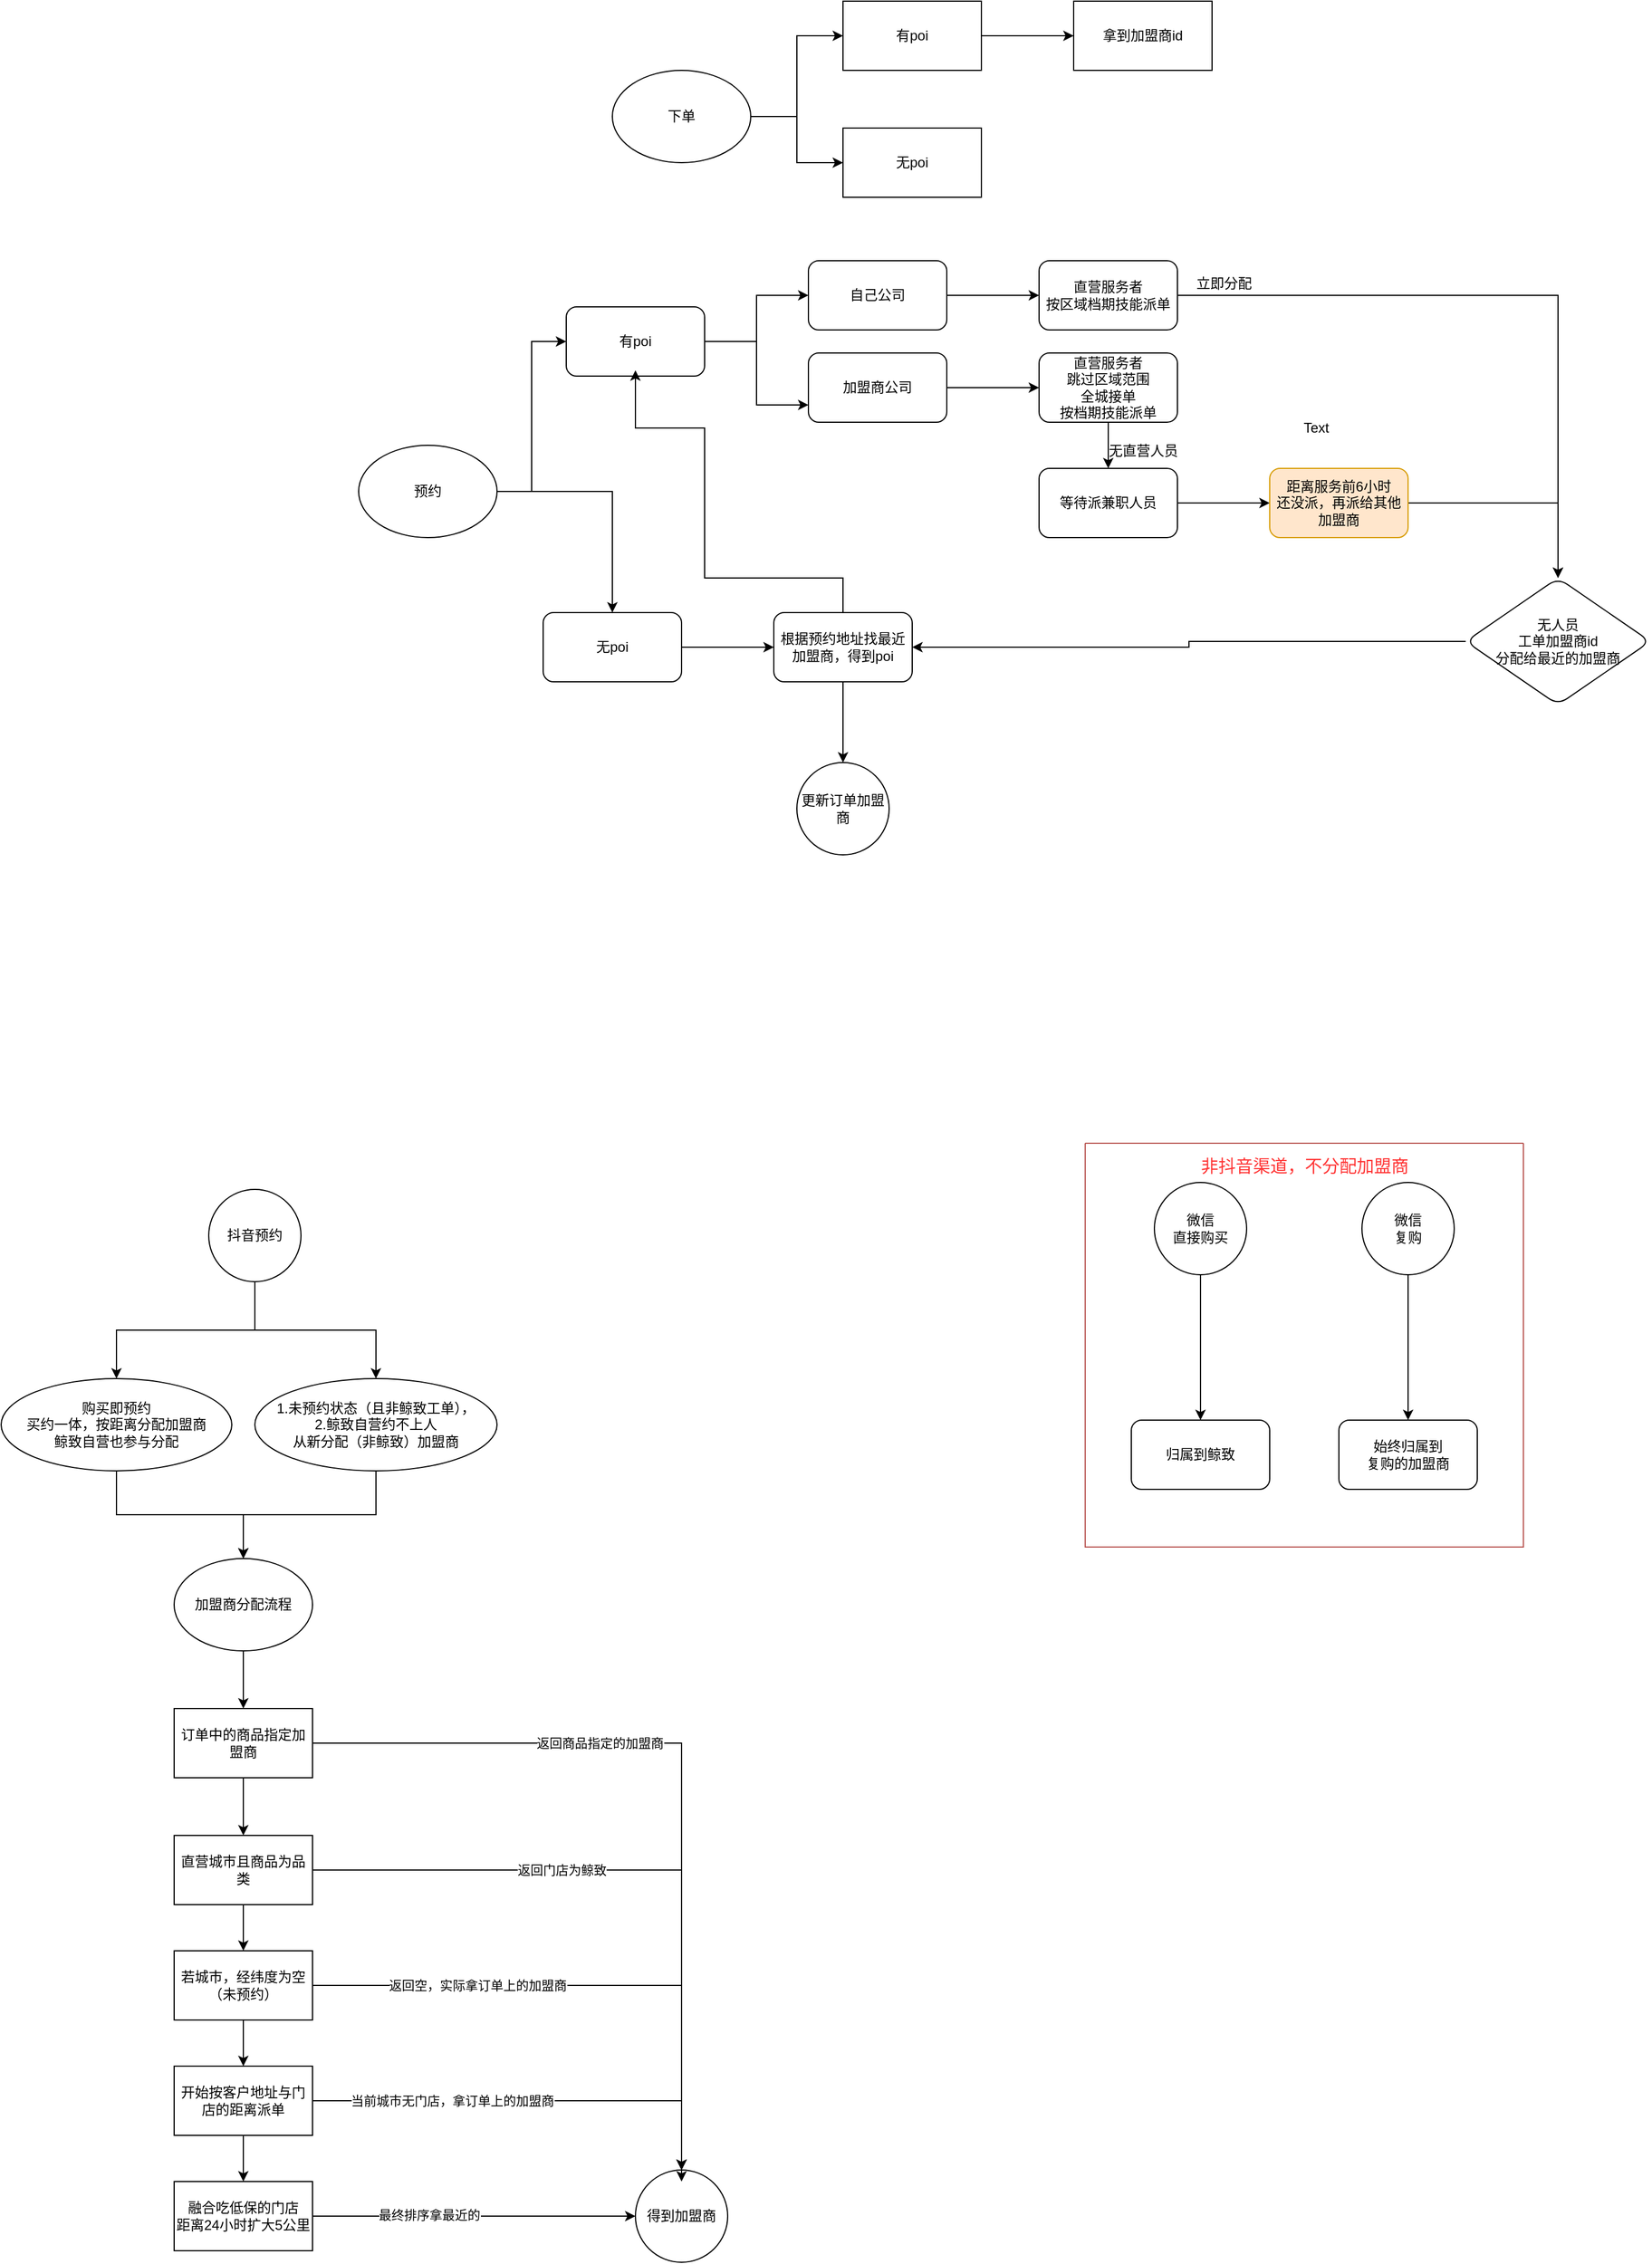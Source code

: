 <mxfile version="21.1.7" type="github">
  <diagram name="第 1 页" id="OWcDPwG_KXpg9vmuoTmE">
    <mxGraphModel dx="2046" dy="618" grid="1" gridSize="10" guides="1" tooltips="1" connect="1" arrows="1" fold="1" page="1" pageScale="1" pageWidth="827" pageHeight="1169" math="0" shadow="0">
      <root>
        <mxCell id="0" />
        <mxCell id="1" parent="0" />
        <mxCell id="Hzm5bCEkPgCa9ctA87gK-7" value="" style="edgeStyle=orthogonalEdgeStyle;rounded=0;orthogonalLoop=1;jettySize=auto;html=1;" parent="1" source="Hzm5bCEkPgCa9ctA87gK-1" target="Hzm5bCEkPgCa9ctA87gK-6" edge="1">
          <mxGeometry relative="1" as="geometry" />
        </mxCell>
        <mxCell id="Hzm5bCEkPgCa9ctA87gK-1" value="有poi" style="rounded=0;whiteSpace=wrap;html=1;" parent="1" vertex="1">
          <mxGeometry y="730" width="120" height="60" as="geometry" />
        </mxCell>
        <mxCell id="Hzm5bCEkPgCa9ctA87gK-4" style="edgeStyle=orthogonalEdgeStyle;rounded=0;orthogonalLoop=1;jettySize=auto;html=1;" parent="1" source="Hzm5bCEkPgCa9ctA87gK-2" target="Hzm5bCEkPgCa9ctA87gK-1" edge="1">
          <mxGeometry relative="1" as="geometry" />
        </mxCell>
        <mxCell id="Hzm5bCEkPgCa9ctA87gK-5" style="edgeStyle=orthogonalEdgeStyle;rounded=0;orthogonalLoop=1;jettySize=auto;html=1;" parent="1" source="Hzm5bCEkPgCa9ctA87gK-2" target="Hzm5bCEkPgCa9ctA87gK-3" edge="1">
          <mxGeometry relative="1" as="geometry" />
        </mxCell>
        <mxCell id="Hzm5bCEkPgCa9ctA87gK-2" value="下单" style="ellipse;whiteSpace=wrap;html=1;" parent="1" vertex="1">
          <mxGeometry x="-200" y="790" width="120" height="80" as="geometry" />
        </mxCell>
        <mxCell id="Hzm5bCEkPgCa9ctA87gK-3" value="无poi" style="rounded=0;whiteSpace=wrap;html=1;" parent="1" vertex="1">
          <mxGeometry y="840" width="120" height="60" as="geometry" />
        </mxCell>
        <mxCell id="Hzm5bCEkPgCa9ctA87gK-6" value="拿到加盟商id" style="rounded=0;whiteSpace=wrap;html=1;" parent="1" vertex="1">
          <mxGeometry x="200" y="730" width="120" height="60" as="geometry" />
        </mxCell>
        <mxCell id="Hzm5bCEkPgCa9ctA87gK-52" style="edgeStyle=orthogonalEdgeStyle;rounded=0;orthogonalLoop=1;jettySize=auto;html=1;entryX=0;entryY=0.5;entryDx=0;entryDy=0;" parent="1" source="Hzm5bCEkPgCa9ctA87gK-48" target="Hzm5bCEkPgCa9ctA87gK-49" edge="1">
          <mxGeometry relative="1" as="geometry" />
        </mxCell>
        <mxCell id="Hzm5bCEkPgCa9ctA87gK-53" style="edgeStyle=orthogonalEdgeStyle;rounded=0;orthogonalLoop=1;jettySize=auto;html=1;" parent="1" source="Hzm5bCEkPgCa9ctA87gK-48" target="Hzm5bCEkPgCa9ctA87gK-51" edge="1">
          <mxGeometry relative="1" as="geometry" />
        </mxCell>
        <mxCell id="Hzm5bCEkPgCa9ctA87gK-48" value="预约" style="ellipse;whiteSpace=wrap;html=1;" parent="1" vertex="1">
          <mxGeometry x="-420" y="1115" width="120" height="80" as="geometry" />
        </mxCell>
        <mxCell id="Hzm5bCEkPgCa9ctA87gK-56" style="edgeStyle=orthogonalEdgeStyle;rounded=0;orthogonalLoop=1;jettySize=auto;html=1;entryX=0;entryY=0.5;entryDx=0;entryDy=0;" parent="1" source="Hzm5bCEkPgCa9ctA87gK-49" target="Hzm5bCEkPgCa9ctA87gK-54" edge="1">
          <mxGeometry relative="1" as="geometry" />
        </mxCell>
        <mxCell id="Hzm5bCEkPgCa9ctA87gK-57" style="edgeStyle=orthogonalEdgeStyle;rounded=0;orthogonalLoop=1;jettySize=auto;html=1;entryX=0;entryY=0.75;entryDx=0;entryDy=0;" parent="1" source="Hzm5bCEkPgCa9ctA87gK-49" target="Hzm5bCEkPgCa9ctA87gK-55" edge="1">
          <mxGeometry relative="1" as="geometry" />
        </mxCell>
        <mxCell id="Hzm5bCEkPgCa9ctA87gK-49" value="有poi" style="rounded=1;whiteSpace=wrap;html=1;" parent="1" vertex="1">
          <mxGeometry x="-240" y="995" width="120" height="60" as="geometry" />
        </mxCell>
        <mxCell id="Hzm5bCEkPgCa9ctA87gK-66" value="" style="edgeStyle=orthogonalEdgeStyle;rounded=0;orthogonalLoop=1;jettySize=auto;html=1;" parent="1" source="Hzm5bCEkPgCa9ctA87gK-51" target="Hzm5bCEkPgCa9ctA87gK-65" edge="1">
          <mxGeometry relative="1" as="geometry" />
        </mxCell>
        <mxCell id="Hzm5bCEkPgCa9ctA87gK-51" value="无poi" style="rounded=1;whiteSpace=wrap;html=1;" parent="1" vertex="1">
          <mxGeometry x="-260" y="1260" width="120" height="60" as="geometry" />
        </mxCell>
        <mxCell id="Hzm5bCEkPgCa9ctA87gK-59" value="" style="edgeStyle=orthogonalEdgeStyle;rounded=0;orthogonalLoop=1;jettySize=auto;html=1;" parent="1" source="Hzm5bCEkPgCa9ctA87gK-54" target="Hzm5bCEkPgCa9ctA87gK-58" edge="1">
          <mxGeometry relative="1" as="geometry" />
        </mxCell>
        <mxCell id="Hzm5bCEkPgCa9ctA87gK-54" value="自己公司" style="rounded=1;whiteSpace=wrap;html=1;" parent="1" vertex="1">
          <mxGeometry x="-30" y="955" width="120" height="60" as="geometry" />
        </mxCell>
        <mxCell id="Hzm5bCEkPgCa9ctA87gK-61" value="" style="edgeStyle=orthogonalEdgeStyle;rounded=0;orthogonalLoop=1;jettySize=auto;html=1;" parent="1" source="Hzm5bCEkPgCa9ctA87gK-55" target="Hzm5bCEkPgCa9ctA87gK-60" edge="1">
          <mxGeometry relative="1" as="geometry" />
        </mxCell>
        <mxCell id="Hzm5bCEkPgCa9ctA87gK-55" value="加盟商公司" style="rounded=1;whiteSpace=wrap;html=1;" parent="1" vertex="1">
          <mxGeometry x="-30" y="1035" width="120" height="60" as="geometry" />
        </mxCell>
        <mxCell id="Hzm5bCEkPgCa9ctA87gK-63" value="" style="edgeStyle=orthogonalEdgeStyle;rounded=0;orthogonalLoop=1;jettySize=auto;html=1;" parent="1" source="Hzm5bCEkPgCa9ctA87gK-58" target="Hzm5bCEkPgCa9ctA87gK-62" edge="1">
          <mxGeometry relative="1" as="geometry" />
        </mxCell>
        <mxCell id="Hzm5bCEkPgCa9ctA87gK-58" value="直营服务者&lt;br&gt;按区域档期技能派单" style="rounded=1;whiteSpace=wrap;html=1;" parent="1" vertex="1">
          <mxGeometry x="170" y="955" width="120" height="60" as="geometry" />
        </mxCell>
        <mxCell id="Hzm5bCEkPgCa9ctA87gK-83" value="" style="edgeStyle=orthogonalEdgeStyle;rounded=0;orthogonalLoop=1;jettySize=auto;html=1;" parent="1" source="Hzm5bCEkPgCa9ctA87gK-60" target="Hzm5bCEkPgCa9ctA87gK-82" edge="1">
          <mxGeometry relative="1" as="geometry" />
        </mxCell>
        <mxCell id="Hzm5bCEkPgCa9ctA87gK-60" value="直营服务者&lt;br style=&quot;border-color: var(--border-color);&quot;&gt;跳过区域范围&lt;br&gt;全城接单&lt;br&gt;按档期技能派单" style="rounded=1;whiteSpace=wrap;html=1;" parent="1" vertex="1">
          <mxGeometry x="170" y="1035" width="120" height="60" as="geometry" />
        </mxCell>
        <mxCell id="Hzm5bCEkPgCa9ctA87gK-87" style="edgeStyle=orthogonalEdgeStyle;rounded=0;orthogonalLoop=1;jettySize=auto;html=1;entryX=1;entryY=0.5;entryDx=0;entryDy=0;" parent="1" source="Hzm5bCEkPgCa9ctA87gK-62" target="Hzm5bCEkPgCa9ctA87gK-65" edge="1">
          <mxGeometry relative="1" as="geometry" />
        </mxCell>
        <mxCell id="Hzm5bCEkPgCa9ctA87gK-62" value="无人员&lt;br&gt;工单加盟商id&lt;br&gt;分配给最近的加盟商" style="rhombus;whiteSpace=wrap;html=1;rounded=1;" parent="1" vertex="1">
          <mxGeometry x="540" y="1230" width="160" height="110" as="geometry" />
        </mxCell>
        <mxCell id="Hzm5bCEkPgCa9ctA87gK-64" value="立即分配" style="text;html=1;align=center;verticalAlign=middle;resizable=0;points=[];autosize=1;strokeColor=none;fillColor=none;" parent="1" vertex="1">
          <mxGeometry x="295" y="960" width="70" height="30" as="geometry" />
        </mxCell>
        <mxCell id="Hzm5bCEkPgCa9ctA87gK-68" value="" style="edgeStyle=orthogonalEdgeStyle;rounded=0;orthogonalLoop=1;jettySize=auto;html=1;" parent="1" source="Hzm5bCEkPgCa9ctA87gK-65" target="Hzm5bCEkPgCa9ctA87gK-67" edge="1">
          <mxGeometry relative="1" as="geometry" />
        </mxCell>
        <mxCell id="Hzm5bCEkPgCa9ctA87gK-71" style="edgeStyle=orthogonalEdgeStyle;rounded=0;orthogonalLoop=1;jettySize=auto;html=1;" parent="1" source="Hzm5bCEkPgCa9ctA87gK-65" edge="1">
          <mxGeometry relative="1" as="geometry">
            <mxPoint x="-180" y="1050" as="targetPoint" />
            <Array as="points">
              <mxPoint y="1230" />
              <mxPoint x="-120" y="1230" />
              <mxPoint x="-120" y="1100" />
              <mxPoint x="-180" y="1100" />
            </Array>
          </mxGeometry>
        </mxCell>
        <mxCell id="Hzm5bCEkPgCa9ctA87gK-65" value="根据预约地址找最近&lt;br&gt;加盟商，得到poi" style="rounded=1;whiteSpace=wrap;html=1;" parent="1" vertex="1">
          <mxGeometry x="-60" y="1260" width="120" height="60" as="geometry" />
        </mxCell>
        <mxCell id="Hzm5bCEkPgCa9ctA87gK-67" value="更新订单加盟商" style="ellipse;whiteSpace=wrap;html=1;rounded=1;" parent="1" vertex="1">
          <mxGeometry x="-40" y="1390" width="80" height="80" as="geometry" />
        </mxCell>
        <mxCell id="Hzm5bCEkPgCa9ctA87gK-85" value="" style="edgeStyle=orthogonalEdgeStyle;rounded=0;orthogonalLoop=1;jettySize=auto;html=1;" parent="1" source="Hzm5bCEkPgCa9ctA87gK-82" target="Hzm5bCEkPgCa9ctA87gK-84" edge="1">
          <mxGeometry relative="1" as="geometry" />
        </mxCell>
        <mxCell id="Hzm5bCEkPgCa9ctA87gK-82" value="等待派兼职人员" style="whiteSpace=wrap;html=1;rounded=1;" parent="1" vertex="1">
          <mxGeometry x="170" y="1135" width="120" height="60" as="geometry" />
        </mxCell>
        <mxCell id="Hzm5bCEkPgCa9ctA87gK-86" style="edgeStyle=orthogonalEdgeStyle;rounded=0;orthogonalLoop=1;jettySize=auto;html=1;entryX=0.5;entryY=0;entryDx=0;entryDy=0;" parent="1" source="Hzm5bCEkPgCa9ctA87gK-84" target="Hzm5bCEkPgCa9ctA87gK-62" edge="1">
          <mxGeometry relative="1" as="geometry" />
        </mxCell>
        <mxCell id="Hzm5bCEkPgCa9ctA87gK-84" value="距离服务前6小时&lt;br&gt;还没派，再派给其他加盟商" style="whiteSpace=wrap;html=1;rounded=1;fillColor=#ffe6cc;strokeColor=#d79b00;" parent="1" vertex="1">
          <mxGeometry x="370" y="1135" width="120" height="60" as="geometry" />
        </mxCell>
        <mxCell id="Hzm5bCEkPgCa9ctA87gK-88" value="无直营人员" style="text;html=1;align=center;verticalAlign=middle;resizable=0;points=[];autosize=1;strokeColor=none;fillColor=none;" parent="1" vertex="1">
          <mxGeometry x="220" y="1105" width="80" height="30" as="geometry" />
        </mxCell>
        <mxCell id="Hzm5bCEkPgCa9ctA87gK-89" value="Text" style="text;html=1;align=center;verticalAlign=middle;resizable=0;points=[];autosize=1;strokeColor=none;fillColor=none;" parent="1" vertex="1">
          <mxGeometry x="385" y="1085" width="50" height="30" as="geometry" />
        </mxCell>
        <mxCell id="PI_-OQLuINP-SNg2zKhc-13" value="" style="edgeStyle=orthogonalEdgeStyle;rounded=0;orthogonalLoop=1;jettySize=auto;html=1;" edge="1" parent="1" source="PI_-OQLuINP-SNg2zKhc-1" target="PI_-OQLuINP-SNg2zKhc-12">
          <mxGeometry relative="1" as="geometry" />
        </mxCell>
        <mxCell id="PI_-OQLuINP-SNg2zKhc-50" style="edgeStyle=orthogonalEdgeStyle;rounded=0;orthogonalLoop=1;jettySize=auto;html=1;entryX=0.5;entryY=0;entryDx=0;entryDy=0;" edge="1" parent="1" source="PI_-OQLuINP-SNg2zKhc-1" target="PI_-OQLuINP-SNg2zKhc-49">
          <mxGeometry relative="1" as="geometry" />
        </mxCell>
        <mxCell id="PI_-OQLuINP-SNg2zKhc-1" value="抖音预约" style="ellipse;whiteSpace=wrap;html=1;aspect=fixed;" vertex="1" parent="1">
          <mxGeometry x="-550" y="1760" width="80" height="80" as="geometry" />
        </mxCell>
        <mxCell id="PI_-OQLuINP-SNg2zKhc-11" style="edgeStyle=orthogonalEdgeStyle;rounded=0;orthogonalLoop=1;jettySize=auto;html=1;entryX=0.5;entryY=0;entryDx=0;entryDy=0;" edge="1" parent="1" source="PI_-OQLuINP-SNg2zKhc-2" target="PI_-OQLuINP-SNg2zKhc-10">
          <mxGeometry relative="1" as="geometry" />
        </mxCell>
        <mxCell id="PI_-OQLuINP-SNg2zKhc-2" value="微信&lt;br&gt;直接购买" style="ellipse;whiteSpace=wrap;html=1;aspect=fixed;" vertex="1" parent="1">
          <mxGeometry x="270" y="1754" width="80" height="80" as="geometry" />
        </mxCell>
        <mxCell id="PI_-OQLuINP-SNg2zKhc-9" value="" style="edgeStyle=orthogonalEdgeStyle;rounded=0;orthogonalLoop=1;jettySize=auto;html=1;" edge="1" parent="1" source="PI_-OQLuINP-SNg2zKhc-5" target="PI_-OQLuINP-SNg2zKhc-8">
          <mxGeometry relative="1" as="geometry" />
        </mxCell>
        <mxCell id="PI_-OQLuINP-SNg2zKhc-5" value="微信&lt;br&gt;复购" style="ellipse;whiteSpace=wrap;html=1;aspect=fixed;" vertex="1" parent="1">
          <mxGeometry x="450" y="1754" width="80" height="80" as="geometry" />
        </mxCell>
        <mxCell id="PI_-OQLuINP-SNg2zKhc-8" value="始终归属到&lt;br&gt;复购的加盟商" style="rounded=1;whiteSpace=wrap;html=1;" vertex="1" parent="1">
          <mxGeometry x="430" y="1960" width="120" height="60" as="geometry" />
        </mxCell>
        <mxCell id="PI_-OQLuINP-SNg2zKhc-10" value="归属到鲸致" style="rounded=1;whiteSpace=wrap;html=1;" vertex="1" parent="1">
          <mxGeometry x="250" y="1960" width="120" height="60" as="geometry" />
        </mxCell>
        <mxCell id="PI_-OQLuINP-SNg2zKhc-61" style="edgeStyle=orthogonalEdgeStyle;rounded=0;orthogonalLoop=1;jettySize=auto;html=1;entryX=0.5;entryY=0;entryDx=0;entryDy=0;" edge="1" parent="1" source="PI_-OQLuINP-SNg2zKhc-12" target="PI_-OQLuINP-SNg2zKhc-16">
          <mxGeometry relative="1" as="geometry" />
        </mxCell>
        <mxCell id="PI_-OQLuINP-SNg2zKhc-12" value="购买即预约&lt;br style=&quot;border-color: var(--border-color);&quot;&gt;买约一体，按距离分配加盟商&lt;br style=&quot;border-color: var(--border-color);&quot;&gt;鲸致自营也参与分配" style="ellipse;whiteSpace=wrap;html=1;" vertex="1" parent="1">
          <mxGeometry x="-730" y="1924" width="200" height="80" as="geometry" />
        </mxCell>
        <mxCell id="PI_-OQLuINP-SNg2zKhc-14" value="" style="swimlane;startSize=0;fillColor=#f8cecc;strokeColor=#b85450;" vertex="1" parent="1">
          <mxGeometry x="210" y="1720" width="380" height="350" as="geometry" />
        </mxCell>
        <mxCell id="PI_-OQLuINP-SNg2zKhc-15" value="&lt;font color=&quot;#ff3333&quot; style=&quot;font-size: 15px;&quot;&gt;非抖音渠道，不分配加盟商&lt;/font&gt;" style="text;html=1;align=center;verticalAlign=middle;resizable=0;points=[];autosize=1;strokeColor=none;fillColor=none;" vertex="1" parent="PI_-OQLuINP-SNg2zKhc-14">
          <mxGeometry x="90" y="4" width="200" height="30" as="geometry" />
        </mxCell>
        <mxCell id="PI_-OQLuINP-SNg2zKhc-18" value="" style="edgeStyle=orthogonalEdgeStyle;rounded=0;orthogonalLoop=1;jettySize=auto;html=1;" edge="1" parent="1" source="PI_-OQLuINP-SNg2zKhc-16" target="PI_-OQLuINP-SNg2zKhc-17">
          <mxGeometry relative="1" as="geometry" />
        </mxCell>
        <mxCell id="PI_-OQLuINP-SNg2zKhc-16" value="加盟商分配流程" style="ellipse;whiteSpace=wrap;html=1;" vertex="1" parent="1">
          <mxGeometry x="-580" y="2080" width="120" height="80" as="geometry" />
        </mxCell>
        <mxCell id="PI_-OQLuINP-SNg2zKhc-20" value="" style="edgeStyle=orthogonalEdgeStyle;rounded=0;orthogonalLoop=1;jettySize=auto;html=1;" edge="1" parent="1" source="PI_-OQLuINP-SNg2zKhc-17" target="PI_-OQLuINP-SNg2zKhc-19">
          <mxGeometry relative="1" as="geometry" />
        </mxCell>
        <mxCell id="PI_-OQLuINP-SNg2zKhc-22" value="" style="edgeStyle=orthogonalEdgeStyle;rounded=0;orthogonalLoop=1;jettySize=auto;html=1;" edge="1" parent="1" source="PI_-OQLuINP-SNg2zKhc-17" target="PI_-OQLuINP-SNg2zKhc-21">
          <mxGeometry relative="1" as="geometry" />
        </mxCell>
        <mxCell id="PI_-OQLuINP-SNg2zKhc-25" value="返回商品指定的加盟商" style="edgeLabel;html=1;align=center;verticalAlign=middle;resizable=0;points=[];" vertex="1" connectable="0" parent="PI_-OQLuINP-SNg2zKhc-22">
          <mxGeometry x="-0.275" relative="1" as="geometry">
            <mxPoint x="-1" as="offset" />
          </mxGeometry>
        </mxCell>
        <mxCell id="PI_-OQLuINP-SNg2zKhc-17" value="订单中的商品指定加盟商" style="whiteSpace=wrap;html=1;" vertex="1" parent="1">
          <mxGeometry x="-580" y="2210" width="120" height="60" as="geometry" />
        </mxCell>
        <mxCell id="PI_-OQLuINP-SNg2zKhc-23" style="edgeStyle=orthogonalEdgeStyle;rounded=0;orthogonalLoop=1;jettySize=auto;html=1;entryX=0.5;entryY=0;entryDx=0;entryDy=0;" edge="1" parent="1" source="PI_-OQLuINP-SNg2zKhc-19" target="PI_-OQLuINP-SNg2zKhc-21">
          <mxGeometry relative="1" as="geometry">
            <Array as="points">
              <mxPoint x="-140" y="2350" />
            </Array>
          </mxGeometry>
        </mxCell>
        <mxCell id="PI_-OQLuINP-SNg2zKhc-24" value="返回门店为鲸致" style="edgeLabel;html=1;align=center;verticalAlign=middle;resizable=0;points=[];" vertex="1" connectable="0" parent="PI_-OQLuINP-SNg2zKhc-23">
          <mxGeometry x="-0.123" y="4" relative="1" as="geometry">
            <mxPoint x="-39" y="4" as="offset" />
          </mxGeometry>
        </mxCell>
        <mxCell id="PI_-OQLuINP-SNg2zKhc-27" value="" style="edgeStyle=orthogonalEdgeStyle;rounded=0;orthogonalLoop=1;jettySize=auto;html=1;" edge="1" parent="1" source="PI_-OQLuINP-SNg2zKhc-19" target="PI_-OQLuINP-SNg2zKhc-26">
          <mxGeometry relative="1" as="geometry" />
        </mxCell>
        <mxCell id="PI_-OQLuINP-SNg2zKhc-19" value="直营城市且商品为品类" style="whiteSpace=wrap;html=1;" vertex="1" parent="1">
          <mxGeometry x="-580" y="2320" width="120" height="60" as="geometry" />
        </mxCell>
        <mxCell id="PI_-OQLuINP-SNg2zKhc-21" value="得到加盟商" style="ellipse;whiteSpace=wrap;html=1;" vertex="1" parent="1">
          <mxGeometry x="-180" y="2610" width="80" height="80" as="geometry" />
        </mxCell>
        <mxCell id="PI_-OQLuINP-SNg2zKhc-28" style="edgeStyle=orthogonalEdgeStyle;rounded=0;orthogonalLoop=1;jettySize=auto;html=1;" edge="1" parent="1" source="PI_-OQLuINP-SNg2zKhc-26">
          <mxGeometry relative="1" as="geometry">
            <mxPoint x="-140" y="2610" as="targetPoint" />
            <Array as="points">
              <mxPoint x="-140" y="2450" />
            </Array>
          </mxGeometry>
        </mxCell>
        <mxCell id="PI_-OQLuINP-SNg2zKhc-29" value="返回空，实际拿订单上的加盟商" style="edgeLabel;html=1;align=center;verticalAlign=middle;resizable=0;points=[];" vertex="1" connectable="0" parent="PI_-OQLuINP-SNg2zKhc-28">
          <mxGeometry x="-0.631" y="3" relative="1" as="geometry">
            <mxPoint x="54" y="3" as="offset" />
          </mxGeometry>
        </mxCell>
        <mxCell id="PI_-OQLuINP-SNg2zKhc-31" value="" style="edgeStyle=orthogonalEdgeStyle;rounded=0;orthogonalLoop=1;jettySize=auto;html=1;" edge="1" parent="1" source="PI_-OQLuINP-SNg2zKhc-26" target="PI_-OQLuINP-SNg2zKhc-30">
          <mxGeometry relative="1" as="geometry" />
        </mxCell>
        <mxCell id="PI_-OQLuINP-SNg2zKhc-26" value="若城市，经纬度为空（未预约）" style="whiteSpace=wrap;html=1;" vertex="1" parent="1">
          <mxGeometry x="-580" y="2420" width="120" height="60" as="geometry" />
        </mxCell>
        <mxCell id="PI_-OQLuINP-SNg2zKhc-33" value="" style="edgeStyle=orthogonalEdgeStyle;rounded=0;orthogonalLoop=1;jettySize=auto;html=1;" edge="1" parent="1" source="PI_-OQLuINP-SNg2zKhc-30" target="PI_-OQLuINP-SNg2zKhc-32">
          <mxGeometry relative="1" as="geometry" />
        </mxCell>
        <mxCell id="PI_-OQLuINP-SNg2zKhc-34" style="edgeStyle=orthogonalEdgeStyle;rounded=0;orthogonalLoop=1;jettySize=auto;html=1;" edge="1" parent="1" source="PI_-OQLuINP-SNg2zKhc-30">
          <mxGeometry relative="1" as="geometry">
            <mxPoint x="-140" y="2620" as="targetPoint" />
            <Array as="points">
              <mxPoint x="-140" y="2550" />
            </Array>
          </mxGeometry>
        </mxCell>
        <mxCell id="PI_-OQLuINP-SNg2zKhc-35" value="当前城市无门店，拿订单上的加盟商" style="edgeLabel;html=1;align=center;verticalAlign=middle;resizable=0;points=[];" vertex="1" connectable="0" parent="PI_-OQLuINP-SNg2zKhc-34">
          <mxGeometry x="-0.649" y="1" relative="1" as="geometry">
            <mxPoint x="52" y="1" as="offset" />
          </mxGeometry>
        </mxCell>
        <mxCell id="PI_-OQLuINP-SNg2zKhc-30" value="开始按客户地址与门店的距离派单" style="whiteSpace=wrap;html=1;" vertex="1" parent="1">
          <mxGeometry x="-580" y="2520" width="120" height="60" as="geometry" />
        </mxCell>
        <mxCell id="PI_-OQLuINP-SNg2zKhc-41" style="edgeStyle=orthogonalEdgeStyle;rounded=0;orthogonalLoop=1;jettySize=auto;html=1;" edge="1" parent="1" source="PI_-OQLuINP-SNg2zKhc-32" target="PI_-OQLuINP-SNg2zKhc-21">
          <mxGeometry relative="1" as="geometry" />
        </mxCell>
        <mxCell id="PI_-OQLuINP-SNg2zKhc-42" value="最终排序拿最近的" style="edgeLabel;html=1;align=center;verticalAlign=middle;resizable=0;points=[];" vertex="1" connectable="0" parent="PI_-OQLuINP-SNg2zKhc-41">
          <mxGeometry x="-0.273" y="1" relative="1" as="geometry">
            <mxPoint x="-1" as="offset" />
          </mxGeometry>
        </mxCell>
        <mxCell id="PI_-OQLuINP-SNg2zKhc-32" value="融合吃低保的门店&lt;br&gt;距离24小时扩大5公里" style="whiteSpace=wrap;html=1;" vertex="1" parent="1">
          <mxGeometry x="-580" y="2620" width="120" height="60" as="geometry" />
        </mxCell>
        <mxCell id="PI_-OQLuINP-SNg2zKhc-62" style="edgeStyle=orthogonalEdgeStyle;rounded=0;orthogonalLoop=1;jettySize=auto;html=1;entryX=0.5;entryY=0;entryDx=0;entryDy=0;" edge="1" parent="1" source="PI_-OQLuINP-SNg2zKhc-49" target="PI_-OQLuINP-SNg2zKhc-16">
          <mxGeometry relative="1" as="geometry" />
        </mxCell>
        <mxCell id="PI_-OQLuINP-SNg2zKhc-49" value="1.未预约状态（且非鲸致工单），&lt;br&gt;2.鲸致自营约不上人&lt;br style=&quot;border-color: var(--border-color);&quot;&gt;从新分配（非鲸致）加盟商" style="ellipse;whiteSpace=wrap;html=1;" vertex="1" parent="1">
          <mxGeometry x="-510" y="1924" width="210" height="80" as="geometry" />
        </mxCell>
      </root>
    </mxGraphModel>
  </diagram>
</mxfile>
